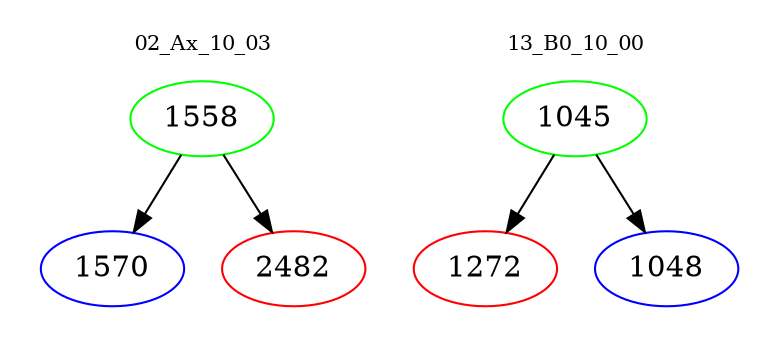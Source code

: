 digraph{
subgraph cluster_0 {
color = white
label = "02_Ax_10_03";
fontsize=10;
T0_1558 [label="1558", color="green"]
T0_1558 -> T0_1570 [color="black"]
T0_1570 [label="1570", color="blue"]
T0_1558 -> T0_2482 [color="black"]
T0_2482 [label="2482", color="red"]
}
subgraph cluster_1 {
color = white
label = "13_B0_10_00";
fontsize=10;
T1_1045 [label="1045", color="green"]
T1_1045 -> T1_1272 [color="black"]
T1_1272 [label="1272", color="red"]
T1_1045 -> T1_1048 [color="black"]
T1_1048 [label="1048", color="blue"]
}
}
